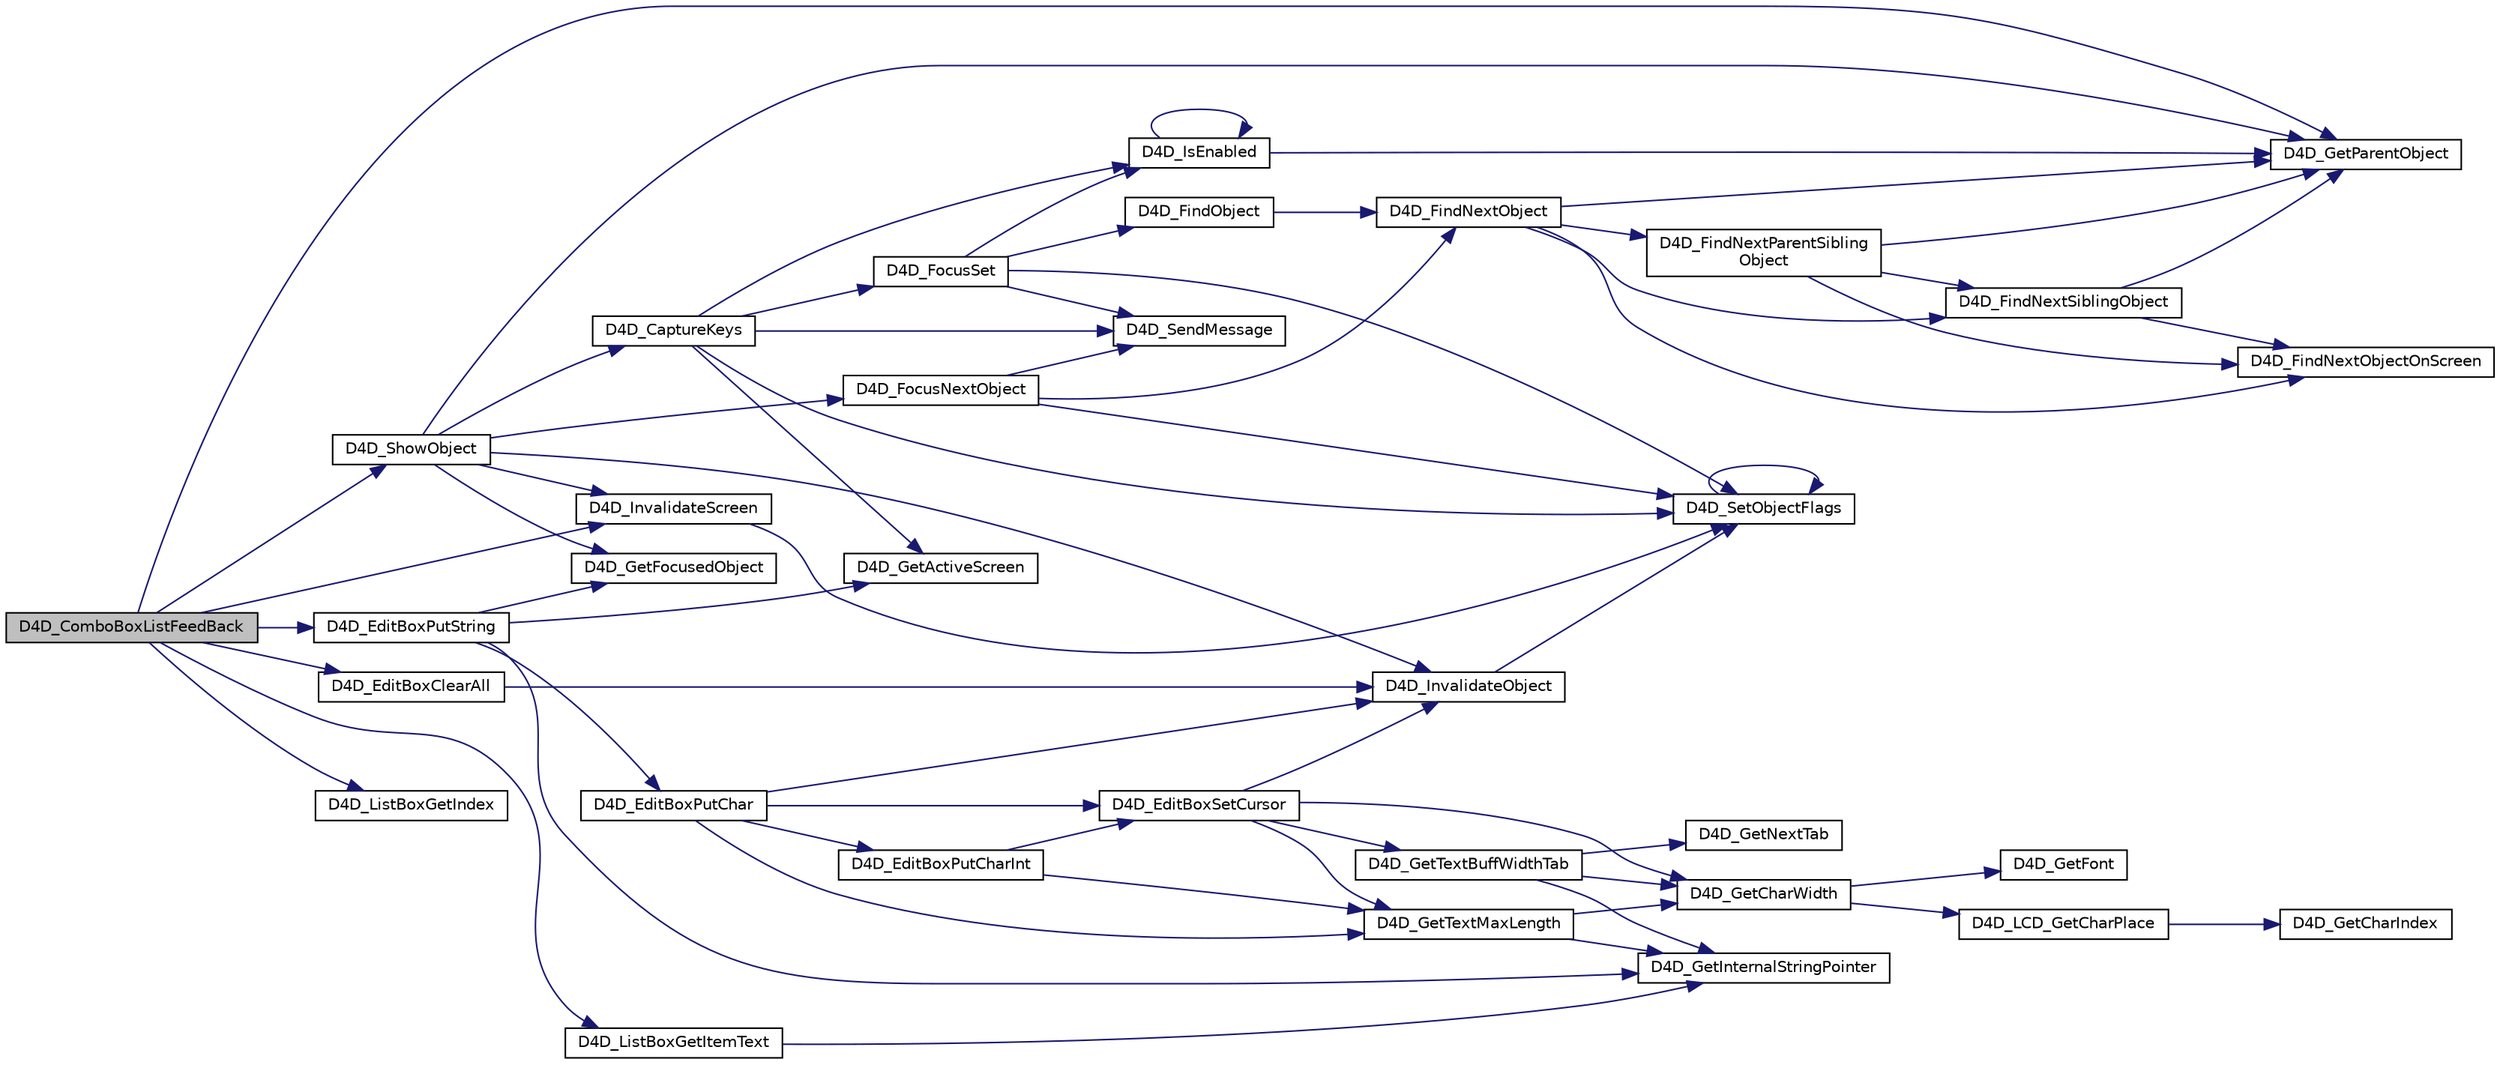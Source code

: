 digraph "D4D_ComboBoxListFeedBack"
{
  edge [fontname="Helvetica",fontsize="10",labelfontname="Helvetica",labelfontsize="10"];
  node [fontname="Helvetica",fontsize="10",shape=record];
  rankdir="LR";
  Node1 [label="D4D_ComboBoxListFeedBack",height=0.2,width=0.4,color="black", fillcolor="grey75", style="filled" fontcolor="black"];
  Node1 -> Node2 [color="midnightblue",fontsize="10",style="solid",fontname="Helvetica"];
  Node2 [label="D4D_GetParentObject",height=0.2,width=0.4,color="black", fillcolor="white", style="filled",URL="$d4d__object_8c.html#aeb1e10fa1768c3ab69bae8f35fbdde9e"];
  Node1 -> Node3 [color="midnightblue",fontsize="10",style="solid",fontname="Helvetica"];
  Node3 [label="D4D_ListBoxGetIndex",height=0.2,width=0.4,color="black", fillcolor="white", style="filled",URL="$group__doxd4d__list__box__func.html#ga3690deaef195705cc4b006bfab0159f5",tooltip="Function returns the current selected item index. "];
  Node1 -> Node4 [color="midnightblue",fontsize="10",style="solid",fontname="Helvetica"];
  Node4 [label="D4D_EditBoxClearAll",height=0.2,width=0.4,color="black", fillcolor="white", style="filled",URL="$group__doxd4d__edit__box__func.html#ga0e24154d4fe5ee55a21cd2e7e01daa82",tooltip="The function clear whole edit box data. "];
  Node4 -> Node5 [color="midnightblue",fontsize="10",style="solid",fontname="Helvetica"];
  Node5 [label="D4D_InvalidateObject",height=0.2,width=0.4,color="black", fillcolor="white", style="filled",URL="$group__doxd4d__object__func.html#gaefb01366bfbf9ac020c19584a2a3c3b9",tooltip="Function invalidate object to redraw on screen. "];
  Node5 -> Node6 [color="midnightblue",fontsize="10",style="solid",fontname="Helvetica"];
  Node6 [label="D4D_SetObjectFlags",height=0.2,width=0.4,color="black", fillcolor="white", style="filled",URL="$d4d__object_8c.html#a9ea5194ba65b4124d374109fa782d237"];
  Node6 -> Node6 [color="midnightblue",fontsize="10",style="solid",fontname="Helvetica"];
  Node1 -> Node7 [color="midnightblue",fontsize="10",style="solid",fontname="Helvetica"];
  Node7 [label="D4D_EditBoxPutString",height=0.2,width=0.4,color="black", fillcolor="white", style="filled",URL="$group__doxd4d__edit__box__func.html#gaae1a3c1463772d47584b3058fadd6254",tooltip="The function puts string on cursor position and updates cursor. "];
  Node7 -> Node8 [color="midnightblue",fontsize="10",style="solid",fontname="Helvetica"];
  Node8 [label="D4D_GetInternalStringPointer",height=0.2,width=0.4,color="black", fillcolor="white", style="filled",URL="$group__doxd4d__string__func.html#ga07b135522d3dfd761361887272ae26dd",tooltip="The function gets the real internal pointer to string. "];
  Node7 -> Node9 [color="midnightblue",fontsize="10",style="solid",fontname="Helvetica"];
  Node9 [label="D4D_EditBoxPutChar",height=0.2,width=0.4,color="black", fillcolor="white", style="filled",URL="$group__doxd4d__edit__box__func.html#ga71575226e364b1edf67ca5348aa23bf4",tooltip="The function puts one char on cursor position and updates cursor. "];
  Node9 -> Node10 [color="midnightblue",fontsize="10",style="solid",fontname="Helvetica"];
  Node10 [label="D4D_EditBoxPutCharInt",height=0.2,width=0.4,color="black", fillcolor="white", style="filled",URL="$d4d__edit__box_8c.html#a8ae69ab63cec13b3ebe92bf116210b69"];
  Node10 -> Node11 [color="midnightblue",fontsize="10",style="solid",fontname="Helvetica"];
  Node11 [label="D4D_GetTextMaxLength",height=0.2,width=0.4,color="black", fillcolor="white", style="filled",URL="$group__doxd4d__string__func.html#ga609e5f5ee7cea40f6d827def8e0cf1bd",tooltip="The function find out the maximal text length that fits to maximal pixel width. "];
  Node11 -> Node8 [color="midnightblue",fontsize="10",style="solid",fontname="Helvetica"];
  Node11 -> Node12 [color="midnightblue",fontsize="10",style="solid",fontname="Helvetica"];
  Node12 [label="D4D_GetCharWidth",height=0.2,width=0.4,color="black", fillcolor="white", style="filled",URL="$d4d__font_8c.html#aeec29ff309455ddb5adce0107561d47b"];
  Node12 -> Node13 [color="midnightblue",fontsize="10",style="solid",fontname="Helvetica"];
  Node13 [label="D4D_GetFont",height=0.2,width=0.4,color="black", fillcolor="white", style="filled",URL="$d4d__font_8c.html#acf704a759fded3786de7a83a0e783f2a"];
  Node12 -> Node14 [color="midnightblue",fontsize="10",style="solid",fontname="Helvetica"];
  Node14 [label="D4D_LCD_GetCharPlace",height=0.2,width=0.4,color="black", fillcolor="white", style="filled",URL="$d4d__font_8c.html#a43acdd475ef7db17e00a6999cde00578"];
  Node14 -> Node15 [color="midnightblue",fontsize="10",style="solid",fontname="Helvetica"];
  Node15 [label="D4D_GetCharIndex",height=0.2,width=0.4,color="black", fillcolor="white", style="filled",URL="$d4d__font_8c.html#a4dc0aafa5f109feee7a6fea4e98e5df2"];
  Node10 -> Node16 [color="midnightblue",fontsize="10",style="solid",fontname="Helvetica"];
  Node16 [label="D4D_EditBoxSetCursor",height=0.2,width=0.4,color="black", fillcolor="white", style="filled",URL="$group__doxd4d__edit__box__func.html#gaccc64f7d124d35dd570e832a847c4464",tooltip="The function chenge the cursor position to new one. "];
  Node16 -> Node11 [color="midnightblue",fontsize="10",style="solid",fontname="Helvetica"];
  Node16 -> Node17 [color="midnightblue",fontsize="10",style="solid",fontname="Helvetica"];
  Node17 [label="D4D_GetTextBuffWidthTab",height=0.2,width=0.4,color="black", fillcolor="white", style="filled",URL="$group__doxd4d__string__func.html#gada3f65b64c55a4229740bbd7e721f0f8",tooltip="The function returns width of text in pixels, also with tab table. "];
  Node17 -> Node8 [color="midnightblue",fontsize="10",style="solid",fontname="Helvetica"];
  Node17 -> Node18 [color="midnightblue",fontsize="10",style="solid",fontname="Helvetica"];
  Node18 [label="D4D_GetNextTab",height=0.2,width=0.4,color="black", fillcolor="white", style="filled",URL="$d4d__font_8c.html#a39d8e8e703e0f108970fff86f6179bd1"];
  Node17 -> Node12 [color="midnightblue",fontsize="10",style="solid",fontname="Helvetica"];
  Node16 -> Node12 [color="midnightblue",fontsize="10",style="solid",fontname="Helvetica"];
  Node16 -> Node5 [color="midnightblue",fontsize="10",style="solid",fontname="Helvetica"];
  Node9 -> Node16 [color="midnightblue",fontsize="10",style="solid",fontname="Helvetica"];
  Node9 -> Node11 [color="midnightblue",fontsize="10",style="solid",fontname="Helvetica"];
  Node9 -> Node5 [color="midnightblue",fontsize="10",style="solid",fontname="Helvetica"];
  Node7 -> Node19 [color="midnightblue",fontsize="10",style="solid",fontname="Helvetica"];
  Node19 [label="D4D_GetFocusedObject",height=0.2,width=0.4,color="black", fillcolor="white", style="filled",URL="$group__doxd4d__screen__func.html#ga3ed73bc4536f45e2600dfdfdd8d13601",tooltip="The function returns pointer to object that is focused in given screen. "];
  Node7 -> Node20 [color="midnightblue",fontsize="10",style="solid",fontname="Helvetica"];
  Node20 [label="D4D_GetActiveScreen",height=0.2,width=0.4,color="black", fillcolor="white", style="filled",URL="$group__doxd4d__screen__func.html#ga60bd18ea3f1e4d87c1eda36c0f4c01f9",tooltip="Returns pointer to current active screen. "];
  Node1 -> Node21 [color="midnightblue",fontsize="10",style="solid",fontname="Helvetica"];
  Node21 [label="D4D_ListBoxGetItemText",height=0.2,width=0.4,color="black", fillcolor="white", style="filled",URL="$group__doxd4d__list__box__func.html#ga1c74b381309142b76f1f29ce4b2e0394",tooltip="Function gets the selected item text. "];
  Node21 -> Node8 [color="midnightblue",fontsize="10",style="solid",fontname="Helvetica"];
  Node1 -> Node22 [color="midnightblue",fontsize="10",style="solid",fontname="Helvetica"];
  Node22 [label="D4D_ShowObject",height=0.2,width=0.4,color="black", fillcolor="white", style="filled",URL="$group__doxd4d__object__func.html#ga7601e6ac9dbba8f79957285677ccb039",tooltip="Function control visibility of object on screen. "];
  Node22 -> Node5 [color="midnightblue",fontsize="10",style="solid",fontname="Helvetica"];
  Node22 -> Node23 [color="midnightblue",fontsize="10",style="solid",fontname="Helvetica"];
  Node23 [label="D4D_CaptureKeys",height=0.2,width=0.4,color="black", fillcolor="white", style="filled",URL="$group__doxd4d__object__func.html#gaf785f10de38c2df9523cd3466035f93f",tooltip="Function switch on capturing the keys to objects. "];
  Node23 -> Node20 [color="midnightblue",fontsize="10",style="solid",fontname="Helvetica"];
  Node23 -> Node6 [color="midnightblue",fontsize="10",style="solid",fontname="Helvetica"];
  Node23 -> Node24 [color="midnightblue",fontsize="10",style="solid",fontname="Helvetica"];
  Node24 [label="D4D_SendMessage",height=0.2,width=0.4,color="black", fillcolor="white", style="filled",URL="$d4d__base_8c.html#ad307c9584a62c2cb94cab1ea72ad3c47"];
  Node23 -> Node25 [color="midnightblue",fontsize="10",style="solid",fontname="Helvetica"];
  Node25 [label="D4D_IsEnabled",height=0.2,width=0.4,color="black", fillcolor="white", style="filled",URL="$group__doxd4d__object__func.html#gada4f81524444a3cabef73d4fa2988b15",tooltip="Function find out if the object is enabled or not. "];
  Node25 -> Node2 [color="midnightblue",fontsize="10",style="solid",fontname="Helvetica"];
  Node25 -> Node25 [color="midnightblue",fontsize="10",style="solid",fontname="Helvetica"];
  Node23 -> Node26 [color="midnightblue",fontsize="10",style="solid",fontname="Helvetica"];
  Node26 [label="D4D_FocusSet",height=0.2,width=0.4,color="black", fillcolor="white", style="filled",URL="$group__doxd4d__screen__func.html#gac8938c4e965acfa7f40094d4508e039d",tooltip="The function set the obejct focus to new object. "];
  Node26 -> Node27 [color="midnightblue",fontsize="10",style="solid",fontname="Helvetica"];
  Node27 [label="D4D_FindObject",height=0.2,width=0.4,color="black", fillcolor="white", style="filled",URL="$d4d__screen_8c.html#a8779d8ec70a52bbf56484fa8cd8b1884"];
  Node27 -> Node28 [color="midnightblue",fontsize="10",style="solid",fontname="Helvetica"];
  Node28 [label="D4D_FindNextObject",height=0.2,width=0.4,color="black", fillcolor="white", style="filled",URL="$d4d__object_8c.html#a60c5cc0c04e845b028fd591039d72b4f"];
  Node28 -> Node29 [color="midnightblue",fontsize="10",style="solid",fontname="Helvetica"];
  Node29 [label="D4D_FindNextObjectOnScreen",height=0.2,width=0.4,color="black", fillcolor="white", style="filled",URL="$d4d__object_8c.html#a52bc37a5836b83fb088514a94ef63258"];
  Node28 -> Node30 [color="midnightblue",fontsize="10",style="solid",fontname="Helvetica"];
  Node30 [label="D4D_FindNextSiblingObject",height=0.2,width=0.4,color="black", fillcolor="white", style="filled",URL="$d4d__object_8c.html#ac6d2a59c98f9f37d65a3ca2f2ac53a1a"];
  Node30 -> Node2 [color="midnightblue",fontsize="10",style="solid",fontname="Helvetica"];
  Node30 -> Node29 [color="midnightblue",fontsize="10",style="solid",fontname="Helvetica"];
  Node28 -> Node31 [color="midnightblue",fontsize="10",style="solid",fontname="Helvetica"];
  Node31 [label="D4D_FindNextParentSibling\lObject",height=0.2,width=0.4,color="black", fillcolor="white", style="filled",URL="$d4d__object_8c.html#a94f877d36a6c5dde73c340fc90bfd42d"];
  Node31 -> Node2 [color="midnightblue",fontsize="10",style="solid",fontname="Helvetica"];
  Node31 -> Node29 [color="midnightblue",fontsize="10",style="solid",fontname="Helvetica"];
  Node31 -> Node30 [color="midnightblue",fontsize="10",style="solid",fontname="Helvetica"];
  Node28 -> Node2 [color="midnightblue",fontsize="10",style="solid",fontname="Helvetica"];
  Node26 -> Node25 [color="midnightblue",fontsize="10",style="solid",fontname="Helvetica"];
  Node26 -> Node6 [color="midnightblue",fontsize="10",style="solid",fontname="Helvetica"];
  Node26 -> Node24 [color="midnightblue",fontsize="10",style="solid",fontname="Helvetica"];
  Node22 -> Node19 [color="midnightblue",fontsize="10",style="solid",fontname="Helvetica"];
  Node22 -> Node32 [color="midnightblue",fontsize="10",style="solid",fontname="Helvetica"];
  Node32 [label="D4D_FocusNextObject",height=0.2,width=0.4,color="black", fillcolor="white", style="filled",URL="$group__doxd4d__screen__func.html#gab37ec362fa71d6352ceac0a1558529fa",tooltip="The function change focus to the next object in the given screen. "];
  Node32 -> Node28 [color="midnightblue",fontsize="10",style="solid",fontname="Helvetica"];
  Node32 -> Node6 [color="midnightblue",fontsize="10",style="solid",fontname="Helvetica"];
  Node32 -> Node24 [color="midnightblue",fontsize="10",style="solid",fontname="Helvetica"];
  Node22 -> Node2 [color="midnightblue",fontsize="10",style="solid",fontname="Helvetica"];
  Node22 -> Node33 [color="midnightblue",fontsize="10",style="solid",fontname="Helvetica"];
  Node33 [label="D4D_InvalidateScreen",height=0.2,width=0.4,color="black", fillcolor="white", style="filled",URL="$group__doxd4d__screen__func.html#ga5633d19ba95be7b25045ed76d08bd2a7",tooltip="The function mark the screen and its abject as &quot;redraw pending&quot;. "];
  Node33 -> Node6 [color="midnightblue",fontsize="10",style="solid",fontname="Helvetica"];
  Node1 -> Node33 [color="midnightblue",fontsize="10",style="solid",fontname="Helvetica"];
}
